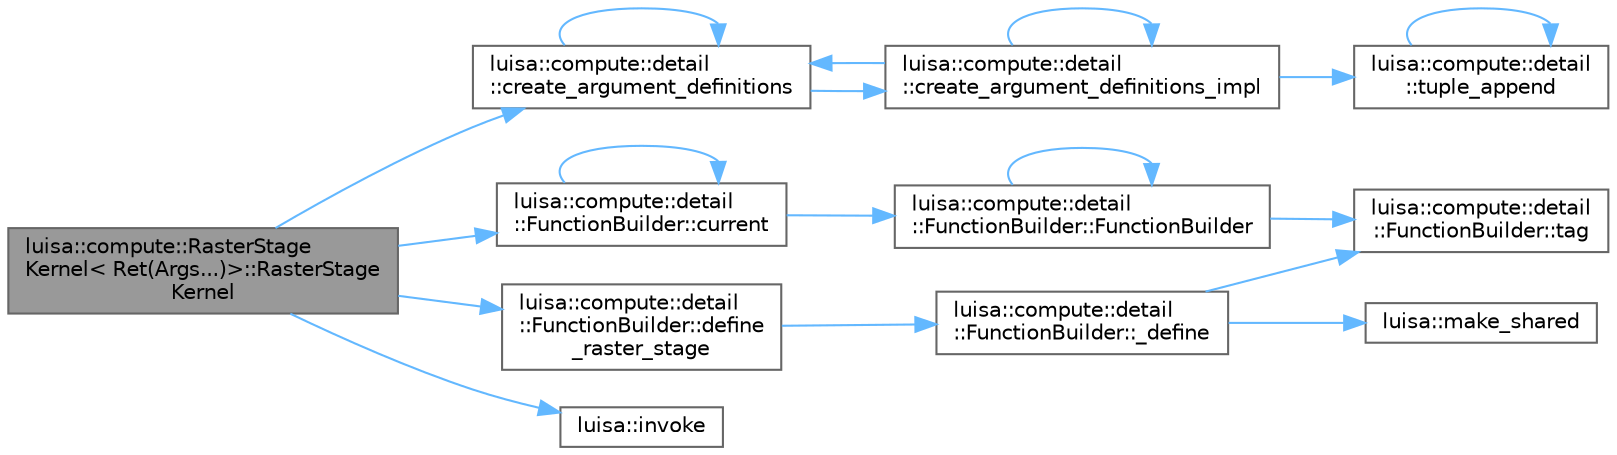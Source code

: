 digraph "luisa::compute::RasterStageKernel&lt; Ret(Args...)&gt;::RasterStageKernel"
{
 // LATEX_PDF_SIZE
  bgcolor="transparent";
  edge [fontname=Helvetica,fontsize=10,labelfontname=Helvetica,labelfontsize=10];
  node [fontname=Helvetica,fontsize=10,shape=box,height=0.2,width=0.4];
  rankdir="LR";
  Node1 [id="Node000001",label="luisa::compute::RasterStage\lKernel\< Ret(Args...)\>::RasterStage\lKernel",height=0.2,width=0.4,color="gray40", fillcolor="grey60", style="filled", fontcolor="black",tooltip="Construct a RasterStageKernel object."];
  Node1 -> Node2 [id="edge1_Node000001_Node000002",color="steelblue1",style="solid",tooltip=" "];
  Node2 [id="Node000002",label="luisa::compute::detail\l::create_argument_definitions",height=0.2,width=0.4,color="grey40", fillcolor="white", style="filled",URL="$namespaceluisa_1_1compute_1_1detail.html#a5ac01663551dfa751b156546a539e1ea",tooltip="Create argument definitions"];
  Node2 -> Node2 [id="edge2_Node000002_Node000002",color="steelblue1",style="solid",tooltip=" "];
  Node2 -> Node3 [id="edge3_Node000002_Node000003",color="steelblue1",style="solid",tooltip=" "];
  Node3 [id="Node000003",label="luisa::compute::detail\l::create_argument_definitions_impl",height=0.2,width=0.4,color="grey40", fillcolor="white", style="filled",URL="$namespaceluisa_1_1compute_1_1detail.html#a760fd7ed7fa18949cfd44167df4339d4",tooltip=" "];
  Node3 -> Node2 [id="edge4_Node000003_Node000002",color="steelblue1",style="solid",tooltip=" "];
  Node3 -> Node3 [id="edge5_Node000003_Node000003",color="steelblue1",style="solid",tooltip=" "];
  Node3 -> Node4 [id="edge6_Node000003_Node000004",color="steelblue1",style="solid",tooltip=" "];
  Node4 [id="Node000004",label="luisa::compute::detail\l::tuple_append",height=0.2,width=0.4,color="grey40", fillcolor="white", style="filled",URL="$namespaceluisa_1_1compute_1_1detail.html#a9a210fee4f85a9efbbd6ce7d0d9e37db",tooltip="Append an element in a tuple"];
  Node4 -> Node4 [id="edge7_Node000004_Node000004",color="steelblue1",style="solid",tooltip=" "];
  Node1 -> Node5 [id="edge8_Node000001_Node000005",color="steelblue1",style="solid",tooltip=" "];
  Node5 [id="Node000005",label="luisa::compute::detail\l::FunctionBuilder::current",height=0.2,width=0.4,color="grey40", fillcolor="white", style="filled",URL="$classluisa_1_1compute_1_1detail_1_1_function_builder.html#a4590ef89abb9497192eb36510caf0384",tooltip="Return current function builder on function stack."];
  Node5 -> Node5 [id="edge9_Node000005_Node000005",color="steelblue1",style="solid",tooltip=" "];
  Node5 -> Node6 [id="edge10_Node000005_Node000006",color="steelblue1",style="solid",tooltip=" "];
  Node6 [id="Node000006",label="luisa::compute::detail\l::FunctionBuilder::FunctionBuilder",height=0.2,width=0.4,color="grey40", fillcolor="white", style="filled",URL="$classluisa_1_1compute_1_1detail_1_1_function_builder.html#ad83f8a838bb7772fda8cf81d349e299f",tooltip="Construct a new Function Builder object"];
  Node6 -> Node6 [id="edge11_Node000006_Node000006",color="steelblue1",style="solid",tooltip=" "];
  Node6 -> Node7 [id="edge12_Node000006_Node000007",color="steelblue1",style="solid",tooltip=" "];
  Node7 [id="Node000007",label="luisa::compute::detail\l::FunctionBuilder::tag",height=0.2,width=0.4,color="grey40", fillcolor="white", style="filled",URL="$classluisa_1_1compute_1_1detail_1_1_function_builder.html#ada82e67c00b4091b4b8827303d97c87b",tooltip="Return tag(KERNEL, CALLABLE)."];
  Node1 -> Node8 [id="edge13_Node000001_Node000008",color="steelblue1",style="solid",tooltip=" "];
  Node8 [id="Node000008",label="luisa::compute::detail\l::FunctionBuilder::define\l_raster_stage",height=0.2,width=0.4,color="grey40", fillcolor="white", style="filled",URL="$classluisa_1_1compute_1_1detail_1_1_function_builder.html#a9c491a146c2682c4c8cfebc85d6f9b34",tooltip="Define a callable function with given definition"];
  Node8 -> Node9 [id="edge14_Node000008_Node000009",color="steelblue1",style="solid",tooltip=" "];
  Node9 [id="Node000009",label="luisa::compute::detail\l::FunctionBuilder::_define",height=0.2,width=0.4,color="grey40", fillcolor="white", style="filled",URL="$classluisa_1_1compute_1_1detail_1_1_function_builder.html#ae01cd2c2466e6ba9161636447e2b6412",tooltip="Create a function builder with given definition"];
  Node9 -> Node10 [id="edge15_Node000009_Node000010",color="steelblue1",style="solid",tooltip=" "];
  Node10 [id="Node000010",label="luisa::make_shared",height=0.2,width=0.4,color="grey40", fillcolor="white", style="filled",URL="$namespaceluisa.html#a2733a409381f3a00f21c3fe03f03be17",tooltip=" "];
  Node9 -> Node7 [id="edge16_Node000009_Node000007",color="steelblue1",style="solid",tooltip=" "];
  Node1 -> Node11 [id="edge17_Node000001_Node000011",color="steelblue1",style="solid",tooltip=" "];
  Node11 [id="Node000011",label="luisa::invoke",height=0.2,width=0.4,color="grey40", fillcolor="white", style="filled",URL="$namespaceluisa.html#afecc703e5abfd2fcd6f342e3e345249e",tooltip=" "];
}
